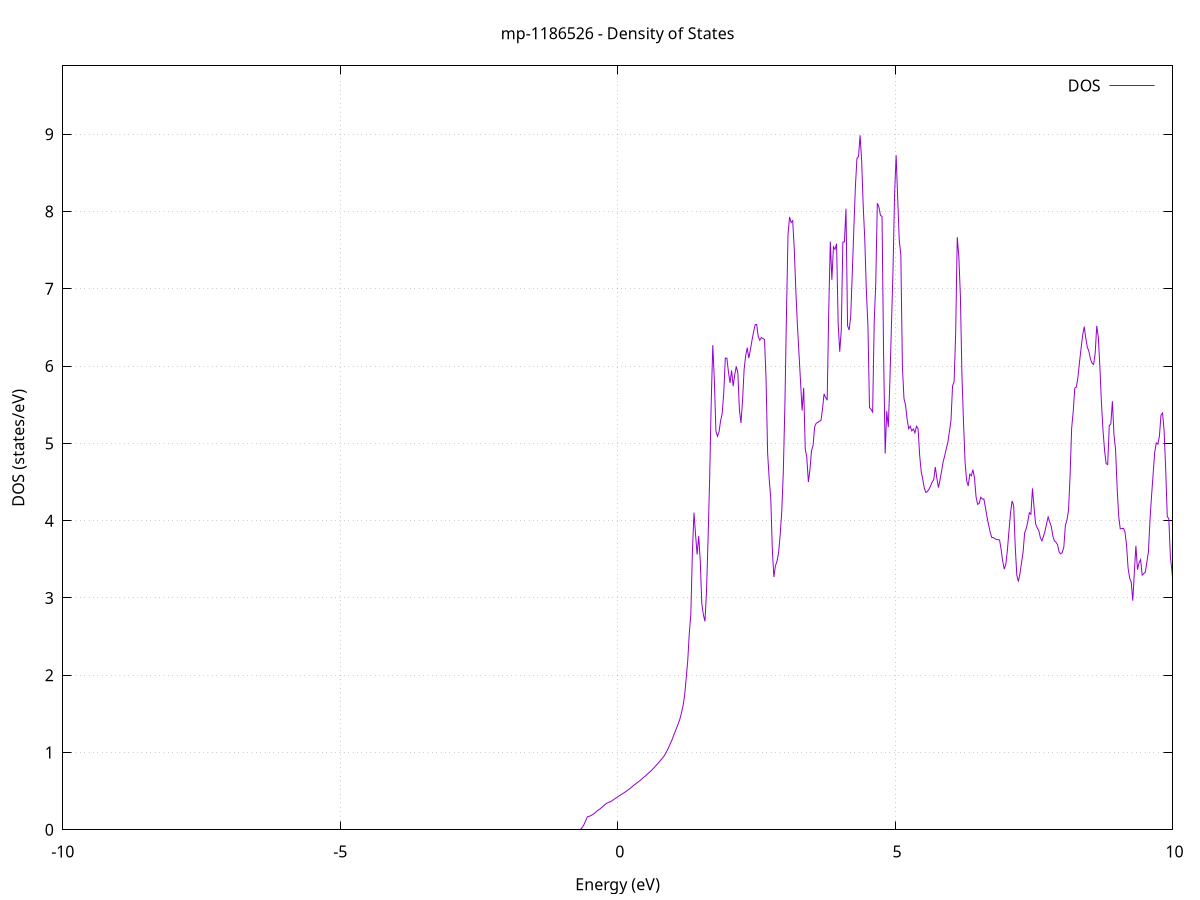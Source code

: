 set title 'mp-1186526 - Density of States'
set xlabel 'Energy (eV)'
set ylabel 'DOS (states/eV)'
set grid
set xrange [-10:10]
set yrange [0:9.885]
set xzeroaxis lt -1
set terminal png size 800,600
set output 'mp-1186526_dos_gnuplot.png'
plot '-' using 1:2 with lines title 'DOS'
-38.617900 0.000000
-38.589600 0.000000
-38.561400 0.000000
-38.533200 0.000000
-38.504900 0.000000
-38.476700 0.000000
-38.448400 0.000000
-38.420200 0.000000
-38.391900 0.000000
-38.363700 0.000000
-38.335400 0.000000
-38.307200 0.000000
-38.279000 0.000000
-38.250700 0.000000
-38.222500 0.000000
-38.194200 0.000000
-38.166000 0.000000
-38.137700 0.000000
-38.109500 0.000000
-38.081300 0.000000
-38.053000 0.000000
-38.024800 0.000000
-37.996500 0.000000
-37.968300 0.000000
-37.940000 0.000000
-37.911800 0.000000
-37.883500 0.000000
-37.855300 0.000000
-37.827100 0.000000
-37.798800 0.000000
-37.770600 0.000000
-37.742300 0.000000
-37.714100 0.000000
-37.685800 0.000000
-37.657600 0.000000
-37.629300 0.000000
-37.601100 0.000000
-37.572900 0.000000
-37.544600 0.000000
-37.516400 0.000000
-37.488100 0.000000
-37.459900 0.000000
-37.431600 0.000000
-37.403400 0.000000
-37.375200 0.000000
-37.346900 0.000000
-37.318700 0.000000
-37.290400 0.000000
-37.262200 0.000000
-37.233900 0.000000
-37.205700 0.000000
-37.177400 0.000000
-37.149200 0.000000
-37.121000 0.000000
-37.092700 0.000000
-37.064500 0.000000
-37.036200 0.000000
-37.008000 0.000000
-36.979700 0.000000
-36.951500 0.000000
-36.923200 0.000000
-36.895000 0.000000
-36.866800 0.000000
-36.838500 0.000000
-36.810300 0.000000
-36.782000 0.000000
-36.753800 0.000000
-36.725500 0.000000
-36.697300 0.000000
-36.669100 0.000000
-36.640800 0.000000
-36.612600 0.000000
-36.584300 0.000000
-36.556100 0.000000
-36.527800 0.000000
-36.499600 0.000000
-36.471300 0.000000
-36.443100 0.000000
-36.414900 0.000000
-36.386600 0.000000
-36.358400 0.000000
-36.330100 0.000000
-36.301900 0.000000
-36.273600 0.000000
-36.245400 0.000000
-36.217100 0.000000
-36.188900 0.000000
-36.160700 0.000000
-36.132400 0.000000
-36.104200 0.000000
-36.075900 0.000000
-36.047700 4.359300
-36.019400 39.386400
-35.991200 38.557800
-35.962900 127.983400
-35.934700 0.000000
-35.906500 0.000000
-35.878200 0.000000
-35.850000 0.000000
-35.821700 0.000000
-35.793500 0.000000
-35.765200 0.000000
-35.737000 0.000000
-35.708800 0.000000
-35.680500 0.000000
-35.652300 0.000000
-35.624000 0.000000
-35.595800 0.000000
-35.567500 0.000000
-35.539300 0.000000
-35.511000 0.000000
-35.482800 0.000000
-35.454600 0.000000
-35.426300 0.000000
-35.398100 0.000000
-35.369800 0.000000
-35.341600 0.000000
-35.313300 0.000000
-35.285100 0.000000
-35.256800 0.000000
-35.228600 0.000000
-35.200400 0.000000
-35.172100 0.000000
-35.143900 0.000000
-35.115600 0.000000
-35.087400 0.000000
-35.059100 0.000000
-35.030900 0.000000
-35.002700 0.000000
-34.974400 0.000000
-34.946200 0.000000
-34.917900 0.000000
-34.889700 0.000000
-34.861400 0.000000
-34.833200 0.000000
-34.804900 0.000000
-34.776700 0.000000
-34.748500 0.000000
-34.720200 0.000000
-34.692000 0.000000
-34.663700 0.000000
-34.635500 0.000000
-34.607200 0.000000
-34.579000 0.000000
-34.550700 0.000000
-34.522500 0.000000
-34.494300 0.000000
-34.466000 0.000000
-34.437800 0.000000
-34.409500 0.000000
-34.381300 0.000000
-34.353000 0.000000
-34.324800 0.000000
-34.296500 0.000000
-34.268300 0.000000
-34.240100 0.000000
-34.211800 0.000000
-34.183600 0.000000
-34.155300 0.000000
-34.127100 0.000000
-34.098800 0.000000
-34.070600 0.000000
-34.042400 0.000000
-34.014100 0.000000
-33.985900 0.000000
-33.957600 0.000000
-33.929400 0.000000
-33.901100 0.000000
-33.872900 0.000000
-33.844600 0.000000
-33.816400 0.000000
-33.788200 0.000000
-33.759900 0.000000
-33.731700 0.000000
-33.703400 0.000000
-33.675200 0.000000
-33.646900 0.000000
-33.618700 0.000000
-33.590400 0.000000
-33.562200 0.000000
-33.534000 0.000000
-33.505700 0.000000
-33.477500 0.000000
-33.449200 0.000000
-33.421000 0.000000
-33.392700 0.000000
-33.364500 0.000000
-33.336300 0.000000
-33.308000 0.000000
-33.279800 0.000000
-33.251500 0.000000
-33.223300 0.000000
-33.195000 0.000000
-33.166800 0.000000
-33.138500 0.000000
-33.110300 0.000000
-33.082100 0.000000
-33.053800 0.000000
-33.025600 0.000000
-32.997300 0.000000
-32.969100 0.000000
-32.940800 0.000000
-32.912600 0.000000
-32.884300 0.000000
-32.856100 0.000000
-32.827900 0.000000
-32.799600 0.000000
-32.771400 0.000000
-32.743100 0.000000
-32.714900 0.000000
-32.686600 0.000000
-32.658400 0.000000
-32.630200 0.000000
-32.601900 0.000000
-32.573700 0.000000
-32.545400 0.000000
-32.517200 0.000000
-32.488900 0.000000
-32.460700 0.000000
-32.432400 0.000000
-32.404200 0.000000
-32.376000 0.000000
-32.347700 0.000000
-32.319500 0.000000
-32.291200 0.000000
-32.263000 0.000000
-32.234700 0.000000
-32.206500 0.000000
-32.178200 0.000000
-32.150000 0.000000
-32.121800 0.000000
-32.093500 0.000000
-32.065300 0.000000
-32.037000 0.000000
-32.008800 0.000000
-31.980500 0.000000
-31.952300 0.000000
-31.924000 0.000000
-31.895800 0.000000
-31.867600 0.000000
-31.839300 0.000000
-31.811100 0.000000
-31.782800 0.000000
-31.754600 0.000000
-31.726300 0.000000
-31.698100 0.000000
-31.669900 0.000000
-31.641600 0.000000
-31.613400 0.000000
-31.585100 0.000000
-31.556900 0.000000
-31.528600 0.000000
-31.500400 0.000000
-31.472100 0.000000
-31.443900 0.000000
-31.415700 0.000000
-31.387400 0.000000
-31.359200 0.000000
-31.330900 0.000000
-31.302700 0.000000
-31.274400 0.000000
-31.246200 0.000000
-31.217900 0.000000
-31.189700 0.000000
-31.161500 0.000000
-31.133200 0.000000
-31.105000 0.000000
-31.076700 0.000000
-31.048500 0.000000
-31.020200 0.000000
-30.992000 0.000000
-30.963800 0.000000
-30.935500 0.000000
-30.907300 0.000000
-30.879000 0.000000
-30.850800 0.000000
-30.822500 0.000000
-30.794300 0.000000
-30.766000 0.000000
-30.737800 0.000000
-30.709600 0.000000
-30.681300 0.000000
-30.653100 0.000000
-30.624800 0.000000
-30.596600 0.000000
-30.568300 0.000000
-30.540100 0.000000
-30.511800 0.000000
-30.483600 0.000000
-30.455400 0.000000
-30.427100 0.000000
-30.398900 0.000000
-30.370600 0.000000
-30.342400 0.000000
-30.314100 0.000000
-30.285900 0.000000
-30.257700 0.000000
-30.229400 0.000000
-30.201200 0.000000
-30.172900 0.000000
-30.144700 0.000000
-30.116400 0.000000
-30.088200 0.000000
-30.059900 0.000000
-30.031700 0.000000
-30.003500 0.000000
-29.975200 0.000000
-29.947000 0.000000
-29.918700 0.000000
-29.890500 0.000000
-29.862200 0.000000
-29.834000 0.000000
-29.805700 0.000000
-29.777500 0.000000
-29.749300 0.000000
-29.721000 0.000000
-29.692800 0.000000
-29.664500 0.000000
-29.636300 0.000000
-29.608000 0.000000
-29.579800 0.000000
-29.551500 0.000000
-29.523300 0.000000
-29.495100 0.000000
-29.466800 0.000000
-29.438600 0.000000
-29.410300 0.000000
-29.382100 0.000000
-29.353800 0.000000
-29.325600 0.000000
-29.297400 0.000000
-29.269100 0.000000
-29.240900 0.000000
-29.212600 0.000000
-29.184400 0.000000
-29.156100 0.000000
-29.127900 0.000000
-29.099600 0.000000
-29.071400 0.000000
-29.043200 0.000000
-29.014900 0.000000
-28.986700 0.000000
-28.958400 0.000000
-28.930200 0.000000
-28.901900 0.000000
-28.873700 0.000000
-28.845400 0.000000
-28.817200 0.000000
-28.789000 0.000000
-28.760700 0.000000
-28.732500 0.000000
-28.704200 0.000000
-28.676000 0.000000
-28.647700 0.000000
-28.619500 0.000000
-28.591300 0.000000
-28.563000 0.000000
-28.534800 0.000000
-28.506500 0.000000
-28.478300 0.000000
-28.450000 0.000000
-28.421800 0.000000
-28.393500 0.000000
-28.365300 0.000000
-28.337100 0.000000
-28.308800 0.000000
-28.280600 0.000000
-28.252300 0.000000
-28.224100 0.000000
-28.195800 0.000000
-28.167600 0.000000
-28.139300 0.000000
-28.111100 0.000000
-28.082900 0.000000
-28.054600 0.000000
-28.026400 0.000000
-27.998100 0.000000
-27.969900 0.000000
-27.941600 0.000000
-27.913400 0.000000
-27.885100 0.000000
-27.856900 0.000000
-27.828700 0.000000
-27.800400 0.000000
-27.772200 0.000000
-27.743900 0.000000
-27.715700 0.000000
-27.687400 0.000000
-27.659200 0.000000
-27.631000 0.000000
-27.602700 0.000000
-27.574500 0.000000
-27.546200 0.000000
-27.518000 0.000000
-27.489700 0.000000
-27.461500 0.000000
-27.433200 0.000000
-27.405000 0.000000
-27.376800 0.000000
-27.348500 0.000000
-27.320300 0.000000
-27.292000 0.000000
-27.263800 0.000000
-27.235500 0.000000
-27.207300 0.000000
-27.179000 0.000000
-27.150800 0.000000
-27.122600 0.000000
-27.094300 0.000000
-27.066100 0.000000
-27.037800 0.000000
-27.009600 0.000000
-26.981300 0.000000
-26.953100 0.000000
-26.924900 0.000000
-26.896600 0.000000
-26.868400 0.000000
-26.840100 0.000000
-26.811900 0.000000
-26.783600 0.000000
-26.755400 0.000000
-26.727100 0.000000
-26.698900 0.000000
-26.670700 0.000000
-26.642400 0.000000
-26.614200 0.000000
-26.585900 0.000000
-26.557700 0.000000
-26.529400 0.000000
-26.501200 0.000000
-26.472900 0.000000
-26.444700 0.000000
-26.416500 0.000000
-26.388200 0.000000
-26.360000 0.000000
-26.331700 0.000000
-26.303500 0.000000
-26.275200 0.000000
-26.247000 0.000000
-26.218800 0.000000
-26.190500 0.000000
-26.162300 0.000000
-26.134000 0.000000
-26.105800 0.000000
-26.077500 0.000000
-26.049300 0.000000
-26.021000 0.000000
-25.992800 0.000000
-25.964600 0.000000
-25.936300 0.000000
-25.908100 0.000000
-25.879800 0.000000
-25.851600 0.000000
-25.823300 0.000000
-25.795100 0.000000
-25.766800 0.000000
-25.738600 0.000000
-25.710400 0.000000
-25.682100 0.000000
-25.653900 0.000000
-25.625600 0.000000
-25.597400 0.000000
-25.569100 0.000000
-25.540900 0.000000
-25.512600 0.000000
-25.484400 0.000000
-25.456200 0.000000
-25.427900 0.000000
-25.399700 0.000000
-25.371400 0.000000
-25.343200 0.000000
-25.314900 0.000000
-25.286700 0.000000
-25.258500 0.000000
-25.230200 0.000000
-25.202000 0.000000
-25.173700 0.000000
-25.145500 0.000000
-25.117200 0.000000
-25.089000 0.000000
-25.060700 0.000000
-25.032500 0.000000
-25.004300 0.000000
-24.976000 0.000000
-24.947800 0.000000
-24.919500 0.000000
-24.891300 0.000000
-24.863000 0.000000
-24.834800 0.000000
-24.806500 0.000000
-24.778300 0.000000
-24.750100 0.000000
-24.721800 0.000000
-24.693600 0.000000
-24.665300 0.000000
-24.637100 0.000000
-24.608800 0.000000
-24.580600 0.000000
-24.552400 0.000000
-24.524100 0.000000
-24.495900 0.000000
-24.467600 0.000000
-24.439400 0.000000
-24.411100 0.000000
-24.382900 0.000000
-24.354600 0.000000
-24.326400 0.000000
-24.298200 0.000000
-24.269900 0.000000
-24.241700 0.000000
-24.213400 0.000000
-24.185200 0.000000
-24.156900 0.000000
-24.128700 0.000000
-24.100400 0.000000
-24.072200 0.000000
-24.044000 0.000000
-24.015700 0.000000
-23.987500 0.000000
-23.959200 0.000000
-23.931000 0.000000
-23.902700 0.000000
-23.874500 0.000000
-23.846300 0.000000
-23.818000 0.000000
-23.789800 0.000000
-23.761500 0.000000
-23.733300 0.000000
-23.705000 0.000000
-23.676800 0.000000
-23.648500 0.000000
-23.620300 0.000000
-23.592100 0.000000
-23.563800 0.000000
-23.535600 0.000000
-23.507300 0.000000
-23.479100 0.000000
-23.450800 0.000000
-23.422600 0.000000
-23.394300 0.000000
-23.366100 0.000000
-23.337900 0.000000
-23.309600 0.000000
-23.281400 0.000000
-23.253100 0.000000
-23.224900 0.000000
-23.196600 0.000000
-23.168400 0.000000
-23.140100 0.000000
-23.111900 0.000000
-23.083700 0.000000
-23.055400 0.000000
-23.027200 0.000000
-22.998900 0.000000
-22.970700 0.000000
-22.942400 0.000000
-22.914200 0.000000
-22.886000 0.000000
-22.857700 0.000000
-22.829500 0.000000
-22.801200 0.000000
-22.773000 0.000000
-22.744700 0.000000
-22.716500 0.000000
-22.688200 0.000000
-22.660000 0.000000
-22.631800 0.000000
-22.603500 0.000000
-22.575300 0.000000
-22.547000 0.000000
-22.518800 0.000000
-22.490500 0.000000
-22.462300 0.000000
-22.434000 0.000000
-22.405800 0.000000
-22.377600 0.000000
-22.349300 0.000000
-22.321100 0.000000
-22.292800 0.000000
-22.264600 0.000000
-22.236300 0.000000
-22.208100 0.000000
-22.179900 0.000000
-22.151600 0.000000
-22.123400 0.000000
-22.095100 0.000000
-22.066900 0.000000
-22.038600 0.000000
-22.010400 0.000000
-21.982100 0.000000
-21.953900 0.000000
-21.925700 0.000000
-21.897400 0.000000
-21.869200 0.000000
-21.840900 0.000000
-21.812700 0.000000
-21.784400 0.000000
-21.756200 0.000000
-21.727900 0.000000
-21.699700 0.000000
-21.671500 0.000000
-21.643200 0.000000
-21.615000 0.000000
-21.586700 0.000000
-21.558500 0.000000
-21.530200 0.000000
-21.502000 0.000000
-21.473700 0.000000
-21.445500 0.000000
-21.417300 0.000000
-21.389000 0.000000
-21.360800 0.000000
-21.332500 0.000000
-21.304300 0.000000
-21.276000 0.000000
-21.247800 0.000000
-21.219600 0.000000
-21.191300 0.000000
-21.163100 0.000000
-21.134800 0.000000
-21.106600 0.000000
-21.078300 0.000000
-21.050100 0.000000
-21.021800 0.000000
-20.993600 0.000000
-20.965400 0.000000
-20.937100 0.000000
-20.908900 0.000000
-20.880600 0.000000
-20.852400 0.000000
-20.824100 0.000000
-20.795900 0.000000
-20.767600 0.000000
-20.739400 0.000000
-20.711200 0.000000
-20.682900 0.000000
-20.654700 0.000000
-20.626400 0.000000
-20.598200 0.000000
-20.569900 0.000000
-20.541700 0.000000
-20.513500 0.000000
-20.485200 0.000000
-20.457000 0.000000
-20.428700 0.000000
-20.400500 0.000000
-20.372200 0.000000
-20.344000 0.000000
-20.315700 0.000000
-20.287500 0.000000
-20.259300 0.000000
-20.231000 0.000000
-20.202800 0.000000
-20.174500 0.000000
-20.146300 0.000000
-20.118000 0.000000
-20.089800 0.000000
-20.061500 0.000000
-20.033300 0.000000
-20.005100 0.000000
-19.976800 0.000000
-19.948600 0.000000
-19.920300 0.000000
-19.892100 0.000000
-19.863800 0.000000
-19.835600 0.000000
-19.807400 0.000000
-19.779100 0.000000
-19.750900 0.000000
-19.722600 0.000000
-19.694400 0.000000
-19.666100 0.000000
-19.637900 0.000000
-19.609600 0.000000
-19.581400 0.000000
-19.553200 0.000000
-19.524900 0.000000
-19.496700 0.000000
-19.468400 0.000000
-19.440200 0.000000
-19.411900 0.000000
-19.383700 0.000000
-19.355400 0.000000
-19.327200 0.000000
-19.299000 0.000000
-19.270700 0.000000
-19.242500 0.000000
-19.214200 0.000000
-19.186000 0.000000
-19.157700 0.000000
-19.129500 0.000000
-19.101200 0.000000
-19.073000 0.000000
-19.044800 0.000000
-19.016500 0.000000
-18.988300 0.000000
-18.960000 0.000000
-18.931800 0.000000
-18.903500 0.000000
-18.875300 0.000000
-18.847100 0.000000
-18.818800 0.000000
-18.790600 0.000000
-18.762300 0.000000
-18.734100 0.000000
-18.705800 0.000000
-18.677600 0.000000
-18.649300 0.000000
-18.621100 0.000000
-18.592900 0.000000
-18.564600 0.000000
-18.536400 0.000000
-18.508100 0.000000
-18.479900 0.000000
-18.451600 0.000000
-18.423400 0.000000
-18.395100 0.000000
-18.366900 0.000000
-18.338700 0.000000
-18.310400 0.000000
-18.282200 0.000000
-18.253900 0.000000
-18.225700 0.000000
-18.197400 0.000000
-18.169200 0.000000
-18.141000 0.000000
-18.112700 0.000000
-18.084500 0.000000
-18.056200 0.000000
-18.028000 0.000000
-17.999700 0.000000
-17.971500 0.000000
-17.943200 0.000000
-17.915000 0.000000
-17.886800 0.000000
-17.858500 0.000000
-17.830300 0.000000
-17.802000 0.000000
-17.773800 0.000000
-17.745500 0.000000
-17.717300 0.000000
-17.689000 0.000000
-17.660800 0.000000
-17.632600 0.000000
-17.604300 0.000000
-17.576100 0.000000
-17.547800 0.000000
-17.519600 0.000000
-17.491300 0.000000
-17.463100 0.000000
-17.434900 0.000000
-17.406600 0.000000
-17.378400 0.000000
-17.350100 0.000000
-17.321900 0.000000
-17.293600 0.000000
-17.265400 0.000000
-17.237100 0.000000
-17.208900 0.000000
-17.180700 0.000000
-17.152400 0.000000
-17.124200 0.000000
-17.095900 0.000000
-17.067700 0.000000
-17.039400 0.000000
-17.011200 0.000000
-16.982900 0.000000
-16.954700 0.000000
-16.926500 0.000000
-16.898200 0.000000
-16.870000 0.000000
-16.841700 2.408100
-16.813500 5.708200
-16.785200 6.325200
-16.757000 9.063100
-16.728700 29.358300
-16.700500 24.621300
-16.672300 29.831800
-16.644000 30.220700
-16.615800 32.436300
-16.587500 31.167500
-16.559300 10.758100
-16.531000 11.329100
-16.502800 20.885900
-16.474600 18.431500
-16.446300 16.172700
-16.418100 25.919200
-16.389800 26.960200
-16.361600 21.383300
-16.333300 21.004300
-16.305100 23.253200
-16.276800 26.046100
-16.248600 47.998700
-16.220400 31.261500
-16.192100 37.822300
-16.163900 60.427900
-16.135600 10.235000
-16.107400 0.000000
-16.079100 0.000000
-16.050900 0.000000
-16.022600 0.000000
-15.994400 0.000000
-15.966200 0.000000
-15.937900 0.000000
-15.909700 0.000000
-15.881400 0.000000
-15.853200 0.000000
-15.824900 0.000000
-15.796700 0.000000
-15.768500 0.000000
-15.740200 0.000000
-15.712000 0.000000
-15.683700 0.000000
-15.655500 0.000000
-15.627200 0.000000
-15.599000 0.000000
-15.570700 0.000000
-15.542500 0.000000
-15.514300 0.000000
-15.486000 0.000000
-15.457800 0.000000
-15.429500 0.000000
-15.401300 0.000000
-15.373000 0.000000
-15.344800 0.000000
-15.316500 0.000000
-15.288300 0.000000
-15.260100 0.000000
-15.231800 0.000000
-15.203600 0.000000
-15.175300 0.000000
-15.147100 0.000000
-15.118800 0.000000
-15.090600 0.000000
-15.062400 0.000000
-15.034100 0.000000
-15.005900 0.000000
-14.977600 0.000000
-14.949400 0.000000
-14.921100 0.000000
-14.892900 0.000000
-14.864600 0.000000
-14.836400 88.329700
-14.808200 100.256000
-14.779900 30.376200
-14.751700 0.000000
-14.723400 0.000000
-14.695200 0.000000
-14.666900 0.000000
-14.638700 0.000000
-14.610400 0.000000
-14.582200 0.000000
-14.554000 0.000000
-14.525700 0.000000
-14.497500 0.000000
-14.469200 0.000000
-14.441000 0.000000
-14.412700 0.000000
-14.384500 0.000000
-14.356200 0.000000
-14.328000 0.000000
-14.299800 0.000000
-14.271500 0.000000
-14.243300 0.000000
-14.215000 0.000000
-14.186800 0.000000
-14.158500 0.000000
-14.130300 0.000000
-14.102100 0.000000
-14.073800 0.000000
-14.045600 0.000000
-14.017300 0.000000
-13.989100 0.000000
-13.960800 0.000000
-13.932600 0.000000
-13.904300 0.000000
-13.876100 0.000000
-13.847900 0.000000
-13.819600 0.000000
-13.791400 0.000000
-13.763100 0.000000
-13.734900 0.000000
-13.706600 0.000000
-13.678400 0.000000
-13.650100 0.000000
-13.621900 0.000000
-13.593700 0.000000
-13.565400 0.000000
-13.537200 0.000000
-13.508900 0.000000
-13.480700 0.000000
-13.452400 0.000000
-13.424200 0.000000
-13.396000 0.000000
-13.367700 0.000000
-13.339500 0.000000
-13.311200 0.000000
-13.283000 0.000000
-13.254700 0.000000
-13.226500 0.000000
-13.198200 0.000000
-13.170000 0.000000
-13.141800 0.000000
-13.113500 0.000000
-13.085300 0.000000
-13.057000 0.000000
-13.028800 0.000000
-13.000500 0.000000
-12.972300 0.000000
-12.944000 0.000000
-12.915800 0.000000
-12.887600 0.000000
-12.859300 0.000000
-12.831100 0.000000
-12.802800 0.000000
-12.774600 0.000000
-12.746300 0.000000
-12.718100 0.000000
-12.689800 0.000000
-12.661600 0.000000
-12.633400 0.000000
-12.605100 0.000000
-12.576900 0.000000
-12.548600 0.000000
-12.520400 0.000000
-12.492100 0.000000
-12.463900 0.000000
-12.435700 0.000000
-12.407400 0.000000
-12.379200 0.000000
-12.350900 0.000000
-12.322700 0.000000
-12.294400 0.000000
-12.266200 0.000000
-12.237900 0.000000
-12.209700 0.000000
-12.181500 0.000000
-12.153200 0.000000
-12.125000 0.000000
-12.096700 0.000000
-12.068500 0.000000
-12.040200 0.000000
-12.012000 0.000000
-11.983700 0.000000
-11.955500 0.000000
-11.927300 0.000000
-11.899000 0.000000
-11.870800 0.000000
-11.842500 0.000000
-11.814300 0.000000
-11.786000 0.000000
-11.757800 0.000000
-11.729600 0.000000
-11.701300 0.000000
-11.673100 0.000000
-11.644800 0.000000
-11.616600 0.000000
-11.588300 0.000000
-11.560100 0.000000
-11.531800 0.000000
-11.503600 0.000000
-11.475400 0.000000
-11.447100 0.000000
-11.418900 0.000000
-11.390600 0.000000
-11.362400 0.000000
-11.334100 0.000000
-11.305900 0.000000
-11.277600 0.000000
-11.249400 0.000000
-11.221200 0.000000
-11.192900 0.000000
-11.164700 0.000000
-11.136400 0.000000
-11.108200 0.000000
-11.079900 0.000000
-11.051700 0.000000
-11.023500 0.000000
-10.995200 0.000000
-10.967000 0.000000
-10.938700 0.000000
-10.910500 0.000000
-10.882200 0.000000
-10.854000 0.000000
-10.825700 0.000000
-10.797500 0.000000
-10.769300 0.000000
-10.741000 0.000000
-10.712800 0.000000
-10.684500 0.000000
-10.656300 0.000000
-10.628000 0.000000
-10.599800 0.000000
-10.571500 0.000000
-10.543300 0.000000
-10.515100 0.000000
-10.486800 0.000000
-10.458600 0.000000
-10.430300 0.000000
-10.402100 0.000000
-10.373800 0.000000
-10.345600 0.000000
-10.317300 0.000000
-10.289100 0.000000
-10.260900 0.000000
-10.232600 0.000000
-10.204400 0.000000
-10.176100 0.000000
-10.147900 0.000000
-10.119600 0.000000
-10.091400 0.000000
-10.063200 0.000000
-10.034900 0.000000
-10.006700 0.000000
-9.978400 0.000000
-9.950200 0.000000
-9.921900 0.000000
-9.893700 0.000000
-9.865400 0.000000
-9.837200 0.000000
-9.809000 0.000000
-9.780700 0.000000
-9.752500 0.000000
-9.724200 0.000000
-9.696000 0.000000
-9.667700 0.000000
-9.639500 0.000000
-9.611200 0.000000
-9.583000 0.000000
-9.554800 0.000000
-9.526500 0.000000
-9.498300 0.000000
-9.470000 0.000000
-9.441800 0.000000
-9.413500 0.000000
-9.385300 0.000000
-9.357100 0.000000
-9.328800 0.000000
-9.300600 0.000000
-9.272300 0.000000
-9.244100 0.000000
-9.215800 0.000000
-9.187600 0.000000
-9.159300 0.000000
-9.131100 0.000000
-9.102900 0.000000
-9.074600 0.000000
-9.046400 0.000000
-9.018100 0.000000
-8.989900 0.000000
-8.961600 0.000000
-8.933400 0.000000
-8.905100 0.000000
-8.876900 0.000000
-8.848700 0.000000
-8.820400 0.000000
-8.792200 0.000000
-8.763900 0.000000
-8.735700 0.000000
-8.707400 0.000000
-8.679200 0.000000
-8.651000 0.000000
-8.622700 0.000000
-8.594500 0.000000
-8.566200 0.000000
-8.538000 0.000000
-8.509700 0.000000
-8.481500 0.000000
-8.453200 0.000000
-8.425000 0.000000
-8.396800 0.000000
-8.368500 0.000000
-8.340300 0.000000
-8.312000 0.000000
-8.283800 0.000000
-8.255500 0.000000
-8.227300 0.000000
-8.199000 0.000000
-8.170800 0.000000
-8.142600 0.000000
-8.114300 0.000000
-8.086100 0.000000
-8.057800 0.000000
-8.029600 0.000000
-8.001300 0.000000
-7.973100 0.000000
-7.944800 0.000000
-7.916600 0.000000
-7.888400 0.000000
-7.860100 0.000000
-7.831900 0.000000
-7.803600 0.000000
-7.775400 0.000000
-7.747100 0.000000
-7.718900 0.000000
-7.690700 0.000000
-7.662400 0.000000
-7.634200 0.000000
-7.605900 0.000000
-7.577700 0.000000
-7.549400 0.000000
-7.521200 0.000000
-7.492900 0.000000
-7.464700 0.000000
-7.436500 0.000000
-7.408200 0.000000
-7.380000 0.000000
-7.351700 0.000000
-7.323500 0.000000
-7.295200 0.000000
-7.267000 0.000000
-7.238700 0.000000
-7.210500 0.000000
-7.182300 0.000000
-7.154000 0.000000
-7.125800 0.000000
-7.097500 0.000000
-7.069300 0.000000
-7.041000 0.000000
-7.012800 0.000000
-6.984600 0.000000
-6.956300 0.000000
-6.928100 0.000000
-6.899800 0.000000
-6.871600 0.000000
-6.843300 0.000000
-6.815100 0.000000
-6.786800 0.000000
-6.758600 0.000000
-6.730400 0.000000
-6.702100 0.000000
-6.673900 0.000000
-6.645600 0.000000
-6.617400 0.000000
-6.589100 0.000000
-6.560900 0.000000
-6.532600 0.000000
-6.504400 0.000000
-6.476200 0.000000
-6.447900 0.000000
-6.419700 0.000000
-6.391400 0.000000
-6.363200 0.000000
-6.334900 0.000000
-6.306700 0.000000
-6.278400 0.000000
-6.250200 0.000000
-6.222000 0.000000
-6.193700 0.000000
-6.165500 0.000000
-6.137200 0.000000
-6.109000 0.000000
-6.080700 0.000000
-6.052500 0.000000
-6.024300 0.000000
-5.996000 0.000000
-5.967800 0.000000
-5.939500 0.000000
-5.911300 0.000000
-5.883000 0.000000
-5.854800 0.000000
-5.826500 0.000000
-5.798300 0.000000
-5.770100 0.000000
-5.741800 0.000000
-5.713600 0.000000
-5.685300 0.000000
-5.657100 0.000000
-5.628800 0.000000
-5.600600 0.000000
-5.572300 0.000000
-5.544100 0.000000
-5.515900 0.000000
-5.487600 0.000000
-5.459400 0.000000
-5.431100 0.000000
-5.402900 0.000000
-5.374600 0.000000
-5.346400 0.000000
-5.318200 0.000000
-5.289900 0.000000
-5.261700 0.000000
-5.233400 0.000000
-5.205200 0.000000
-5.176900 0.000000
-5.148700 0.000000
-5.120400 0.000000
-5.092200 0.000000
-5.064000 0.000000
-5.035700 0.000000
-5.007500 0.000000
-4.979200 0.000000
-4.951000 0.000000
-4.922700 0.000000
-4.894500 0.000000
-4.866200 0.000000
-4.838000 0.000000
-4.809800 0.000000
-4.781500 0.000000
-4.753300 0.000000
-4.725000 0.000000
-4.696800 0.000000
-4.668500 0.000000
-4.640300 0.000000
-4.612100 0.000000
-4.583800 0.000000
-4.555600 0.000000
-4.527300 0.000000
-4.499100 0.000000
-4.470800 0.000000
-4.442600 0.000000
-4.414300 0.000000
-4.386100 0.000000
-4.357900 0.000000
-4.329600 0.000000
-4.301400 0.000000
-4.273100 0.000000
-4.244900 0.000000
-4.216600 0.000000
-4.188400 0.000000
-4.160100 0.000000
-4.131900 0.000000
-4.103700 0.000000
-4.075400 0.000000
-4.047200 0.000000
-4.018900 0.000000
-3.990700 0.000000
-3.962400 0.000000
-3.934200 0.000000
-3.905900 0.000000
-3.877700 0.000000
-3.849500 0.000000
-3.821200 0.000000
-3.793000 0.000000
-3.764700 0.000000
-3.736500 0.000000
-3.708200 0.000000
-3.680000 0.000000
-3.651800 0.000000
-3.623500 0.000000
-3.595300 0.000000
-3.567000 0.000000
-3.538800 0.000000
-3.510500 0.000000
-3.482300 0.000000
-3.454000 0.000000
-3.425800 0.000000
-3.397600 0.000000
-3.369300 0.000000
-3.341100 0.000000
-3.312800 0.000000
-3.284600 0.000000
-3.256300 0.000000
-3.228100 0.000000
-3.199800 0.000000
-3.171600 0.000000
-3.143400 0.000000
-3.115100 0.000000
-3.086900 0.000000
-3.058600 0.000000
-3.030400 0.000000
-3.002100 0.000000
-2.973900 0.000000
-2.945700 0.000000
-2.917400 0.000000
-2.889200 0.000000
-2.860900 0.000000
-2.832700 0.000000
-2.804400 0.000000
-2.776200 0.000000
-2.747900 0.000000
-2.719700 0.000000
-2.691500 0.000000
-2.663200 0.000000
-2.635000 0.000000
-2.606700 0.000000
-2.578500 0.000000
-2.550200 0.000000
-2.522000 0.000000
-2.493700 0.000000
-2.465500 0.000000
-2.437300 0.000000
-2.409000 0.000000
-2.380800 0.000000
-2.352500 0.000000
-2.324300 0.000000
-2.296000 0.000000
-2.267800 0.000000
-2.239600 0.000000
-2.211300 0.000000
-2.183100 0.000000
-2.154800 0.000000
-2.126600 0.000000
-2.098300 0.000000
-2.070100 0.000000
-2.041800 0.000000
-2.013600 0.000000
-1.985400 0.000000
-1.957100 0.000000
-1.928900 0.000000
-1.900600 0.000000
-1.872400 0.000000
-1.844100 0.000000
-1.815900 0.000000
-1.787600 0.000000
-1.759400 0.000000
-1.731200 0.000000
-1.702900 0.000000
-1.674700 0.000000
-1.646400 0.000000
-1.618200 0.000000
-1.589900 0.000000
-1.561700 0.000000
-1.533400 0.000000
-1.505200 0.000000
-1.477000 0.000000
-1.448700 0.000000
-1.420500 0.000000
-1.392200 0.000000
-1.364000 0.000000
-1.335700 0.000000
-1.307500 0.000000
-1.279300 0.000000
-1.251000 0.000000
-1.222800 0.000000
-1.194500 0.000000
-1.166300 0.000000
-1.138000 0.000000
-1.109800 0.000000
-1.081500 0.000000
-1.053300 0.000000
-1.025100 0.000000
-0.996800 0.000000
-0.968600 0.000000
-0.940300 0.000000
-0.912100 0.000000
-0.883800 0.000000
-0.855600 0.000000
-0.827300 0.000000
-0.799100 0.000000
-0.770900 0.000000
-0.742600 0.000000
-0.714400 0.000000
-0.686100 0.001300
-0.657900 0.013400
-0.629600 0.038300
-0.601400 0.076000
-0.573200 0.123100
-0.544900 0.168100
-0.516700 0.173100
-0.488400 0.181400
-0.460200 0.193000
-0.431900 0.206800
-0.403700 0.222400
-0.375400 0.239900
-0.347200 0.257200
-0.319000 0.269400
-0.290700 0.286900
-0.262500 0.304900
-0.234200 0.323100
-0.206000 0.338500
-0.177700 0.350200
-0.149500 0.358200
-0.121200 0.364200
-0.093000 0.380600
-0.064800 0.394100
-0.036500 0.407800
-0.008300 0.421400
0.020000 0.434800
0.048200 0.447900
0.076500 0.460700
0.104700 0.474200
0.133000 0.488000
0.161200 0.501900
0.189400 0.516400
0.217700 0.531900
0.245900 0.548300
0.274200 0.565500
0.302400 0.582100
0.330700 0.597400
0.358900 0.612900
0.387100 0.628500
0.415400 0.644200
0.443600 0.661900
0.471900 0.680300
0.500100 0.697700
0.528400 0.715500
0.556600 0.733600
0.584900 0.752000
0.613100 0.770700
0.641300 0.792100
0.669600 0.814200
0.697800 0.836800
0.726100 0.859600
0.754300 0.882600
0.782600 0.906100
0.810800 0.930100
0.839100 0.956800
0.867300 0.991900
0.895500 1.030300
0.923800 1.072800
0.952000 1.119000
0.980300 1.164200
1.008500 1.218900
1.036800 1.270600
1.065000 1.322200
1.093200 1.373300
1.121500 1.432800
1.149700 1.508900
1.178000 1.603300
1.206200 1.735800
1.234500 1.952300
1.262700 2.181500
1.291000 2.538700
1.319200 2.793500
1.347400 3.599700
1.375700 4.102900
1.403900 3.820900
1.432200 3.562200
1.460400 3.800100
1.488700 3.482900
1.516900 2.926500
1.545200 2.781700
1.573400 2.696600
1.601600 3.084000
1.629900 3.770100
1.658100 4.544600
1.686400 5.533100
1.714600 6.271000
1.742900 5.816500
1.771100 5.160100
1.799300 5.091200
1.827600 5.150900
1.855800 5.294900
1.884100 5.383800
1.912300 5.650900
1.940600 6.103800
1.968800 6.102600
1.997100 5.923500
2.025300 5.782400
2.053500 5.944300
2.081800 5.740700
2.110000 5.886400
2.138300 5.996100
2.166500 5.910500
2.194800 5.431500
2.223000 5.263900
2.251300 5.556400
2.279500 5.960000
2.307700 6.135200
2.336000 6.238000
2.364200 6.103200
2.392500 6.210400
2.420700 6.331900
2.449000 6.438300
2.477200 6.534200
2.505500 6.540400
2.533700 6.383900
2.561900 6.335100
2.590200 6.370000
2.618400 6.357400
2.646700 6.343800
2.674900 5.830400
2.703200 4.872300
2.731400 4.539300
2.759600 4.286200
2.787900 3.625200
2.816100 3.270900
2.844400 3.417300
2.872600 3.476500
2.900900 3.588200
2.929100 3.817700
2.957400 4.113800
2.985600 4.627400
3.013800 5.482200
3.042100 6.647700
3.070300 7.702400
3.098600 7.930900
3.126800 7.858800
3.155100 7.881800
3.183300 7.513400
3.211600 6.974000
3.239800 6.532400
3.268000 6.164000
3.296300 5.797800
3.324500 5.423700
3.352800 5.718000
3.381000 4.929500
3.409300 4.816700
3.437500 4.500500
3.465700 4.662100
3.494000 4.903400
3.522200 4.973200
3.550500 5.213800
3.578700 5.260700
3.607000 5.271200
3.635200 5.287100
3.663500 5.295800
3.691700 5.438800
3.719900 5.640700
3.748200 5.594700
3.776400 5.558400
3.804700 6.723300
3.832900 7.611000
3.861200 7.117200
3.889400 7.543800
3.917700 7.510400
3.945900 7.584100
3.974100 6.556800
4.002400 6.185400
4.030600 6.465800
4.058900 7.604900
4.087100 7.608200
4.115400 8.036800
4.143600 6.523300
4.171800 6.466600
4.200100 6.638300
4.228300 7.190700
4.256600 7.769300
4.284800 8.321600
4.313100 8.689700
4.341300 8.710200
4.369600 8.986700
4.397800 8.655800
4.426000 8.069900
4.454300 7.633300
4.482500 6.974500
4.510800 6.522600
4.539000 5.463400
4.567300 5.439800
4.595500 5.405600
4.623800 6.564700
4.652000 7.082400
4.680200 8.108400
4.708500 8.058800
4.736700 7.950500
4.765000 7.935400
4.793200 6.156200
4.821500 4.868400
4.849700 5.417100
4.878000 5.211300
4.906200 5.797200
4.934400 6.524000
4.962700 7.244000
4.990900 8.217500
5.019200 8.729500
5.047400 8.165200
5.075700 7.624900
5.103900 7.439200
5.132100 5.992200
5.160400 5.581200
5.188600 5.495200
5.216900 5.317300
5.245100 5.189400
5.273400 5.222300
5.301600 5.161400
5.329900 5.186400
5.358100 5.136100
5.386300 5.222200
5.414600 5.189900
5.442800 4.847800
5.471100 4.632900
5.499300 4.533300
5.527600 4.418900
5.555800 4.364900
5.584100 4.378600
5.612300 4.407700
5.640500 4.450500
5.668800 4.500000
5.697000 4.531800
5.725300 4.694000
5.753500 4.547500
5.781800 4.428000
5.810000 4.529900
5.838200 4.639400
5.866500 4.762400
5.894700 4.840600
5.923000 4.931000
5.951200 5.011000
5.979500 5.154300
6.007700 5.296400
6.036000 5.744000
6.064200 5.798800
6.092400 6.432600
6.120700 7.669600
6.148900 7.421800
6.177200 6.908600
6.205400 5.874200
6.233700 5.269200
6.261900 4.754500
6.290200 4.517600
6.318400 4.449100
6.346600 4.602100
6.374900 4.581700
6.403100 4.659900
6.431400 4.551900
6.459600 4.307700
6.487900 4.210500
6.516100 4.224300
6.544400 4.302700
6.572600 4.279300
6.600800 4.280800
6.629100 4.166100
6.657300 4.047500
6.685600 3.944500
6.713800 3.855000
6.742100 3.782800
6.770300 3.780700
6.798500 3.766200
6.826800 3.755600
6.855000 3.754800
6.883300 3.749400
6.911500 3.628000
6.939800 3.475400
6.968000 3.372100
6.996300 3.438300
7.024500 3.619300
7.052700 3.868200
7.081000 4.101100
7.109200 4.254500
7.137500 4.194700
7.165700 3.662700
7.194000 3.295200
7.222200 3.211800
7.250500 3.315200
7.278700 3.454100
7.306900 3.590500
7.335200 3.842200
7.363400 3.896800
7.391700 3.985600
7.419900 4.102800
7.448200 4.083100
7.476400 4.416700
7.504600 4.173600
7.532900 3.958900
7.561100 3.907600
7.589400 3.874300
7.617600 3.783100
7.645900 3.738000
7.674100 3.795500
7.702400 3.866400
7.730600 3.963700
7.758800 4.048100
7.787100 3.982600
7.815300 3.923900
7.843600 3.801200
7.871800 3.738200
7.900100 3.722000
7.928300 3.688700
7.956600 3.596000
7.984800 3.570400
8.013000 3.587800
8.041300 3.657200
8.069500 3.938000
8.097800 4.006500
8.126000 4.134100
8.154300 4.586000
8.182500 5.196900
8.210700 5.411900
8.239000 5.716200
8.267200 5.729200
8.295500 5.854400
8.323700 6.049500
8.352000 6.227700
8.380200 6.395700
8.408500 6.510500
8.436700 6.365500
8.464900 6.245200
8.493200 6.189200
8.521400 6.093200
8.549700 6.039100
8.577900 6.020800
8.606200 6.162700
8.634400 6.520300
8.662700 6.378800
8.690900 5.994800
8.719100 5.529300
8.747400 5.169800
8.775600 4.909000
8.803900 4.739100
8.832100 4.725200
8.860400 5.230900
8.888600 5.251500
8.916900 5.545300
8.945100 5.110200
8.973300 4.927200
9.001600 4.434700
9.029800 4.061300
9.058100 3.894100
9.086300 3.896800
9.114600 3.901000
9.142800 3.858300
9.171000 3.691400
9.199300 3.387000
9.227500 3.258800
9.255800 3.204800
9.284000 2.965100
9.312300 3.331400
9.340500 3.674400
9.368800 3.365400
9.397000 3.454200
9.425200 3.495600
9.453500 3.295400
9.481700 3.314600
9.510000 3.333100
9.538200 3.465300
9.566500 3.598100
9.594700 4.015700
9.623000 4.325600
9.651200 4.606900
9.679400 4.882500
9.707700 5.006600
9.735900 4.989700
9.764200 5.091500
9.792400 5.366500
9.820700 5.392100
9.848900 5.162800
9.877100 4.668700
9.905400 4.056700
9.933600 4.021800
9.961900 3.530000
9.990100 3.349700
10.018400 3.084800
10.046600 2.710800
10.074900 2.755100
10.103100 2.662800
10.131300 2.878700
10.159600 2.920100
10.187800 2.759600
10.216100 2.565900
10.244300 2.326200
10.272600 2.217200
10.300800 2.151700
10.329100 2.104300
10.357300 2.008600
10.385500 1.949500
10.413800 1.857000
10.442000 1.773400
10.470300 1.707200
10.498500 1.708800
10.526800 1.544700
10.555000 1.528500
10.583200 1.530500
10.611500 1.439200
10.639700 1.261200
10.668000 1.212800
10.696200 1.210000
10.724500 1.195300
10.752700 1.108000
10.781000 0.973700
10.809200 0.810900
10.837400 0.764400
10.865700 0.744500
10.893900 0.740700
10.922200 0.761600
10.950400 0.802000
10.978700 0.839100
11.006900 0.909200
11.035200 1.076800
11.063400 1.324500
11.091600 1.569000
11.119900 1.815500
11.148100 2.357600
11.176400 2.610200
11.204600 2.737100
11.232900 2.980400
11.261100 3.561300
11.289400 4.087800
11.317600 3.893200
11.345800 4.127300
11.374100 4.249300
11.402300 4.344200
11.430600 4.433500
11.458800 4.558500
11.487100 4.870300
11.515300 4.805000
11.543500 4.954600
11.571800 5.394000
11.600000 6.171800
11.628300 5.087700
11.656500 4.658000
11.684800 4.324000
11.713000 4.103100
11.741300 4.048400
11.769500 3.986600
11.797700 3.923800
11.826000 3.690500
11.854200 3.688700
11.882500 3.690700
11.910700 3.702300
11.939000 3.770600
11.967200 3.854500
11.995500 3.936300
12.023700 4.144100
12.051900 4.166100
12.080200 4.149500
12.108400 4.154100
12.136700 4.199200
12.164900 4.263300
12.193200 4.370800
12.221400 4.399500
12.249600 4.578400
12.277900 4.836200
12.306100 4.225200
12.334400 4.170000
12.362600 4.116500
12.390900 3.991300
12.419100 3.876100
12.447400 3.734100
12.475600 3.658600
12.503800 3.659600
12.532100 3.711600
12.560300 3.764900
12.588600 3.718900
12.616800 3.621900
12.645100 3.606000
12.673300 3.705100
12.701600 3.704200
12.729800 3.800100
12.758000 3.618200
12.786300 3.594300
12.814500 3.651700
12.842800 3.760100
12.871000 3.811700
12.899300 3.861500
12.927500 3.902000
12.955800 3.953100
12.984000 4.047300
13.012200 4.182500
13.040500 4.488100
13.068700 5.052400
13.097000 4.281800
13.125200 3.927500
13.153500 3.574500
13.181700 3.267500
13.209900 3.080100
13.238200 3.144000
13.266400 3.278300
13.294700 3.365700
13.322900 3.411600
13.351200 3.289900
13.379400 3.079900
13.407700 2.853600
13.435900 2.672100
13.464100 2.722200
13.492400 2.836800
13.520600 3.069600
13.548900 3.131400
13.577100 3.243400
13.605400 3.429600
13.633600 3.562800
13.661900 3.718000
13.690100 3.875200
13.718300 3.896900
13.746600 4.046200
13.774800 4.213100
13.803100 4.341900
13.831300 4.444200
13.859600 4.566600
13.887800 4.749000
13.916000 4.989700
13.944300 5.246900
13.972500 5.400300
14.000800 5.528300
14.029000 5.234200
14.057300 5.178200
14.085500 5.123300
14.113800 5.320800
14.142000 5.162300
14.170200 4.988900
14.198500 4.896000
14.226700 4.860200
14.255000 4.910800
14.283200 5.105900
14.311500 5.238600
14.339700 5.330400
14.368000 5.172600
14.396200 5.126100
14.424400 5.083800
14.452700 4.839500
14.480900 4.444100
14.509200 3.973300
14.537400 3.747200
14.565700 3.627700
14.593900 3.592400
14.622100 3.548300
14.650400 3.505000
14.678600 3.374100
14.706900 3.267900
14.735100 3.095400
14.763400 2.864800
14.791600 2.620300
14.819900 2.593300
14.848100 2.742900
14.876300 3.499800
14.904600 5.297500
14.932800 4.413800
14.961100 3.028100
14.989300 2.657500
15.017600 2.245700
15.045800 1.877200
15.074100 1.559400
15.102300 1.217800
15.130500 0.837800
15.158800 0.495000
15.187000 0.199200
15.215300 0.074000
15.243500 0.039000
15.271800 0.017700
15.300000 0.001200
15.328300 0.000000
15.356500 0.000000
15.384700 0.000000
15.413000 0.000000
15.441200 0.000000
15.469500 0.000000
15.497700 0.000000
15.526000 0.000000
15.554200 0.000000
15.582400 0.000000
15.610700 0.000000
15.638900 0.000000
15.667200 0.000000
15.695400 0.000000
15.723700 0.000000
15.751900 0.000000
15.780200 0.000000
15.808400 0.000000
15.836600 0.000000
15.864900 0.000000
15.893100 0.000000
15.921400 0.000000
15.949600 0.000000
15.977900 0.000000
16.006100 0.000000
16.034400 0.000000
16.062600 0.000000
16.090800 0.000000
16.119100 0.000000
16.147300 0.000000
16.175600 0.000000
16.203800 0.000000
16.232100 0.000000
16.260300 0.000000
16.288500 0.000000
16.316800 0.000000
16.345000 0.000000
16.373300 0.000000
16.401500 0.000000
16.429800 0.000000
16.458000 0.000000
16.486300 0.000000
16.514500 0.000000
16.542700 0.000000
16.571000 0.000000
16.599200 0.000000
16.627500 0.000000
16.655700 0.000000
16.684000 0.000000
16.712200 0.000000
16.740500 0.000000
16.768700 0.000000
16.796900 0.000000
16.825200 0.000000
16.853400 0.000000
16.881700 0.000000
16.909900 0.000000
16.938200 0.000000
16.966400 0.000000
16.994600 0.000000
17.022900 0.000000
17.051100 0.000000
17.079400 0.000000
17.107600 0.000000
17.135900 0.000000
17.164100 0.000000
17.192400 0.000000
17.220600 0.000000
17.248800 0.000000
17.277100 0.000000
17.305300 0.000000
17.333600 0.000000
17.361800 0.000000
17.390100 0.000000
17.418300 0.000000
17.446600 0.000000
17.474800 0.000000
17.503000 0.000000
17.531300 0.000000
17.559500 0.000000
17.587800 0.000000
17.616000 0.000000
17.644300 0.000000
17.672500 0.000000
17.700800 0.000000
17.729000 0.000000
17.757200 0.000000
17.785500 0.000000
17.813700 0.000000
17.842000 0.000000
17.870200 0.000000
e
